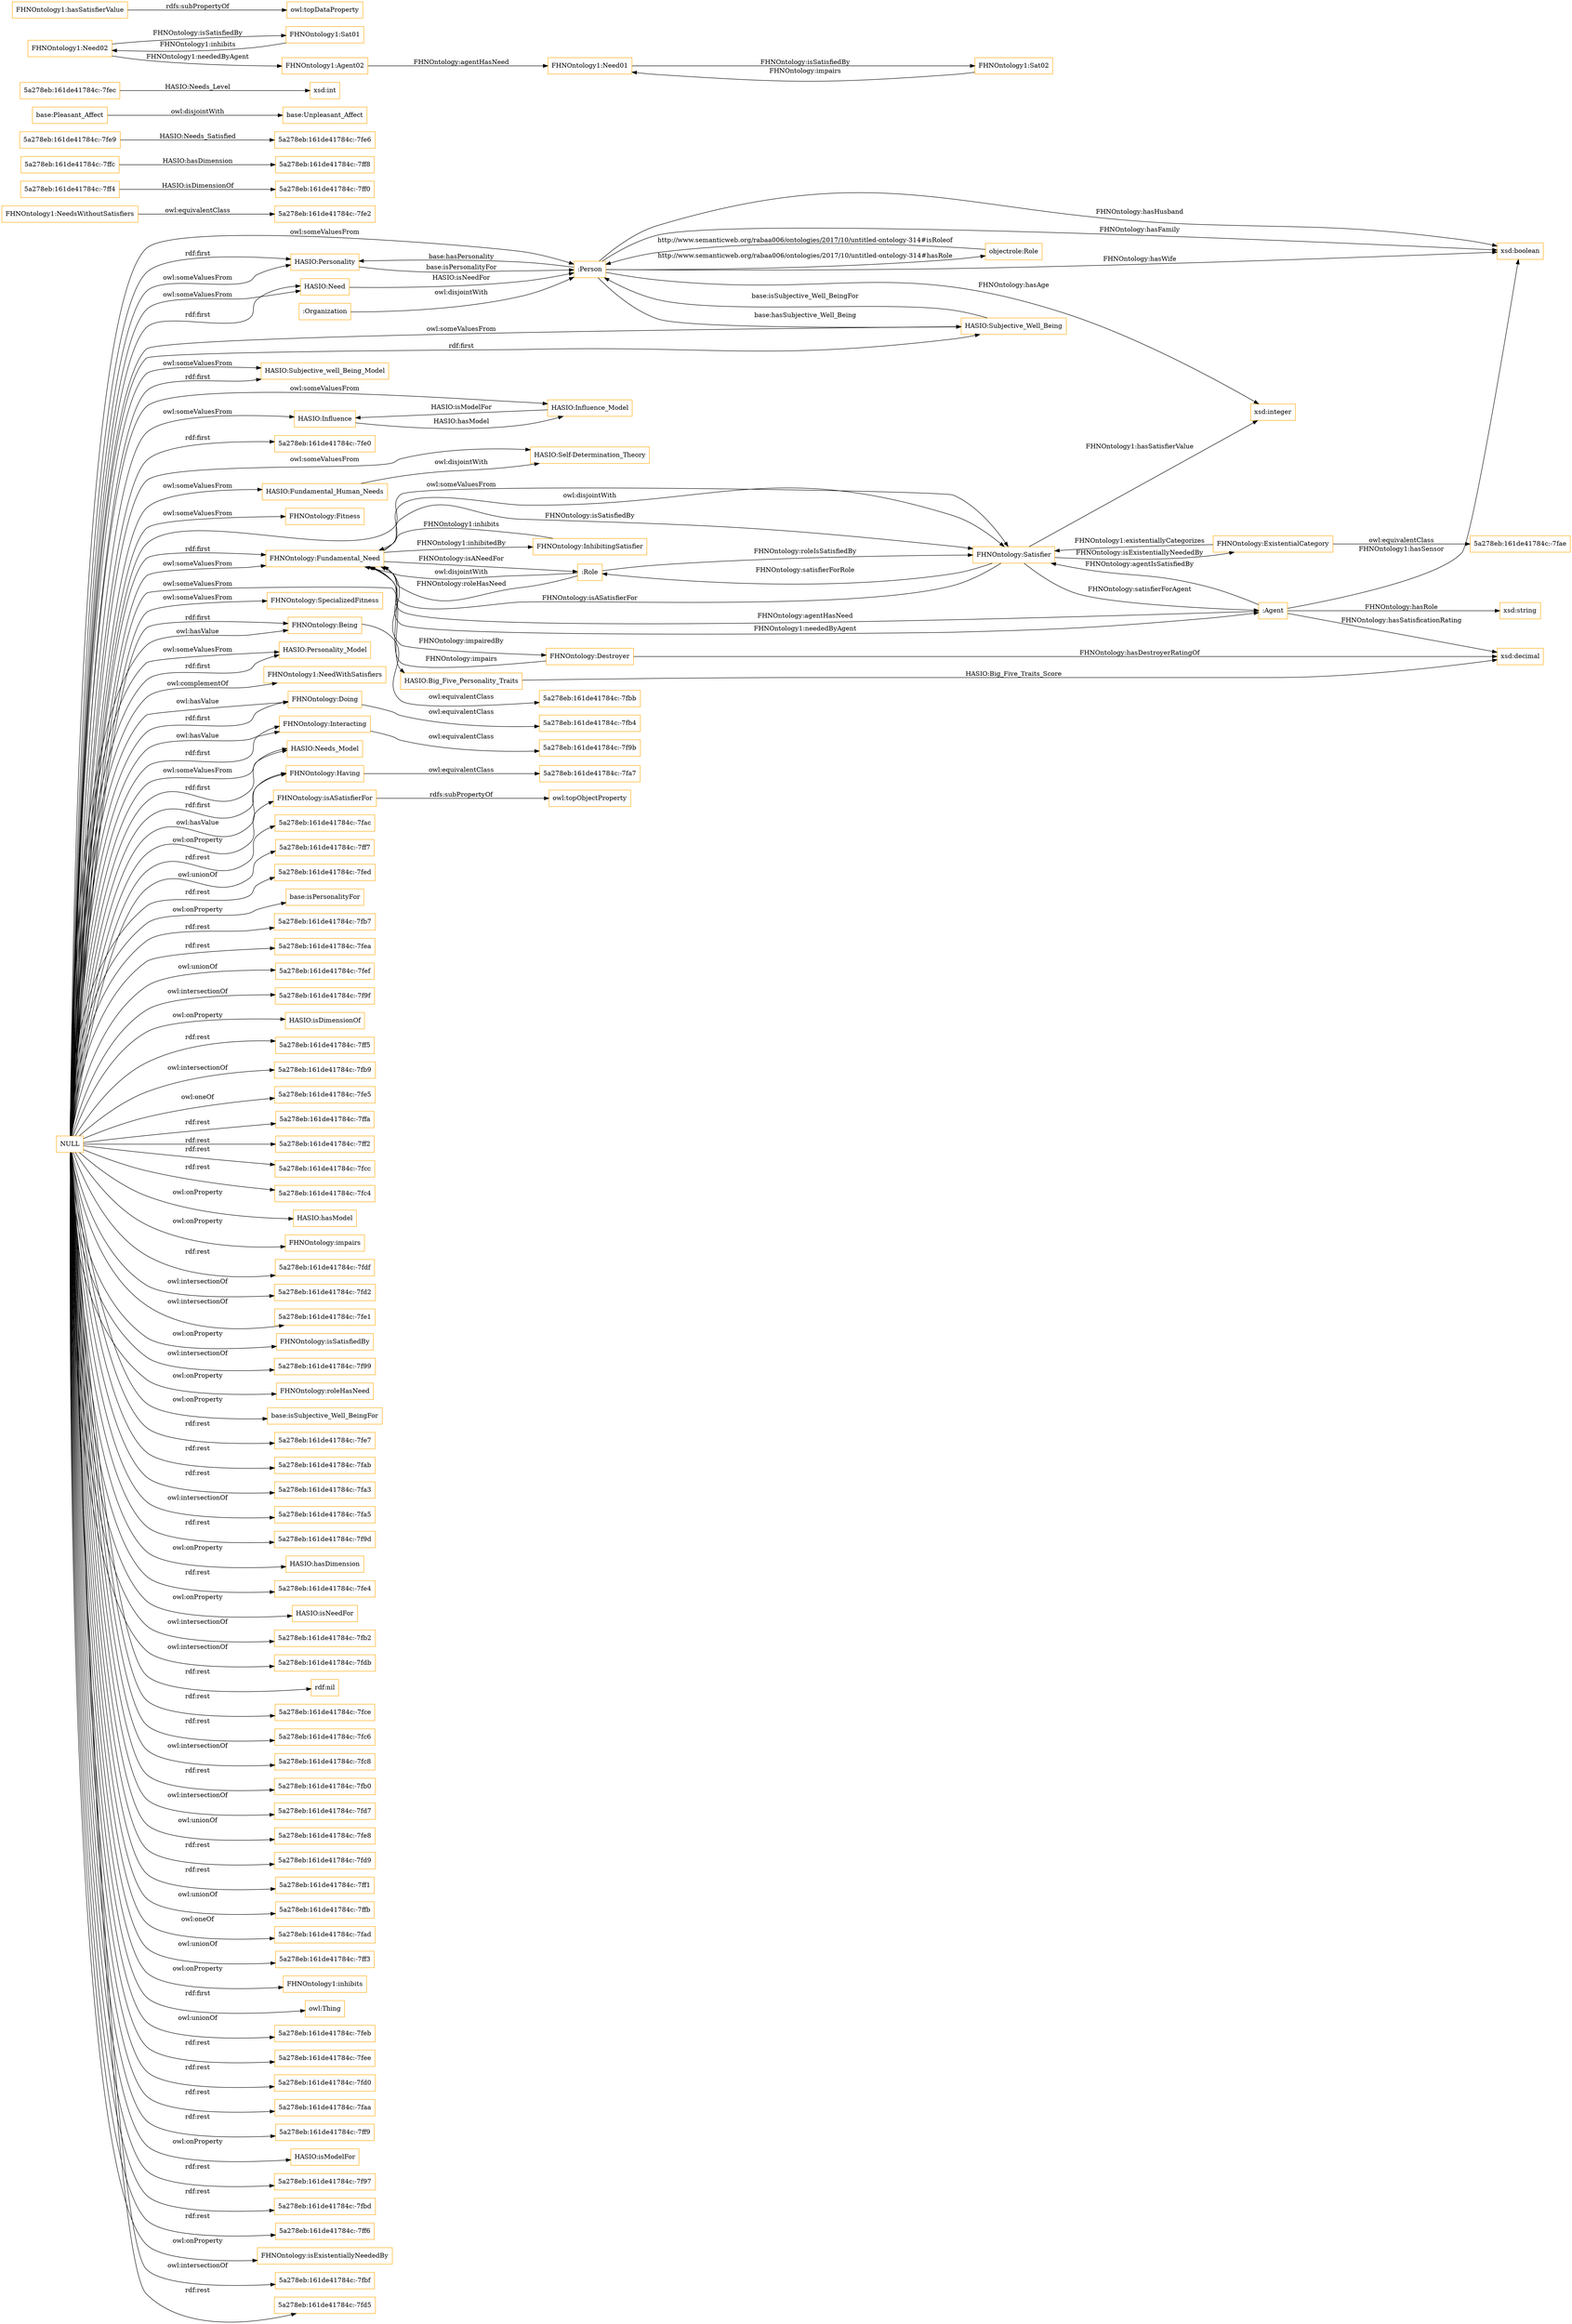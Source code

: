 digraph ar2dtool_diagram { 
rankdir=LR;
size="1501"
node [shape = rectangle, color="orange"]; "HASIO:Personality" "HASIO:Subjective_well_Being_Model" "5a278eb:161de41784c:-7fae" "FHNOntology1:NeedsWithoutSatisfiers" "5a278eb:161de41784c:-7f9b" "5a278eb:161de41784c:-7fe2" "5a278eb:161de41784c:-7ff4" "5a278eb:161de41784c:-7ff8" "FHNOntology:Destroyer" "HASIO:Influence" "5a278eb:161de41784c:-7ffc" "5a278eb:161de41784c:-7fe0" ":Person" "HASIO:Fundamental_Human_Needs" "HASIO:Need" "FHNOntology:Fitness" "HASIO:Subjective_Well_Being" "5a278eb:161de41784c:-7fb4" "HASIO:Self-Determination_Theory" "5a278eb:161de41784c:-7fe9" "FHNOntology:Fundamental_Need" "FHNOntology:SpecializedFitness" "FHNOntology:ExistentialCategory" "base:Unpleasant_Affect" ":Role" "FHNOntology:InhibitingSatisfier" ":Organization" ":Agent" "5a278eb:161de41784c:-7fa7" "FHNOntology:Being" "5a278eb:161de41784c:-7fbb" "FHNOntology:Satisfier" "HASIO:Personality_Model" "FHNOntology1:NeedWithSatisfiers" "base:Pleasant_Affect" "5a278eb:161de41784c:-7ff0" "FHNOntology:Doing" "HASIO:Big_Five_Personality_Traits" "FHNOntology:Interacting" "HASIO:Needs_Model" "FHNOntology:Having" "5a278eb:161de41784c:-7fec" "objectrole:Role" "HASIO:Influence_Model" ; /*classes style*/
	"FHNOntology:Interacting" -> "5a278eb:161de41784c:-7f9b" [ label = "owl:equivalentClass" ];
	"FHNOntology:isASatisfierFor" -> "owl:topObjectProperty" [ label = "rdfs:subPropertyOf" ];
	"FHNOntology1:Need01" -> "FHNOntology1:Sat02" [ label = "FHNOntology:isSatisfiedBy" ];
	"FHNOntology:Fundamental_Need" -> "FHNOntology:Satisfier" [ label = "owl:disjointWith" ];
	"FHNOntology:Being" -> "5a278eb:161de41784c:-7fbb" [ label = "owl:equivalentClass" ];
	"FHNOntology:Doing" -> "5a278eb:161de41784c:-7fb4" [ label = "owl:equivalentClass" ];
	":Role" -> "FHNOntology:Fundamental_Need" [ label = "owl:disjointWith" ];
	"FHNOntology1:Agent02" -> "FHNOntology1:Need01" [ label = "FHNOntology:agentHasNeed" ];
	"FHNOntology1:Sat02" -> "FHNOntology1:Need01" [ label = "FHNOntology:impairs" ];
	"FHNOntology1:NeedsWithoutSatisfiers" -> "5a278eb:161de41784c:-7fe2" [ label = "owl:equivalentClass" ];
	":Organization" -> ":Person" [ label = "owl:disjointWith" ];
	"NULL" -> "5a278eb:161de41784c:-7fac" [ label = "rdf:rest" ];
	"NULL" -> "5a278eb:161de41784c:-7ff7" [ label = "owl:unionOf" ];
	"NULL" -> "HASIO:Personality" [ label = "rdf:first" ];
	"NULL" -> "5a278eb:161de41784c:-7fed" [ label = "rdf:rest" ];
	"NULL" -> "HASIO:Fundamental_Human_Needs" [ label = "owl:someValuesFrom" ];
	"NULL" -> "HASIO:Needs_Model" [ label = "rdf:first" ];
	"NULL" -> "base:isPersonalityFor" [ label = "owl:onProperty" ];
	"NULL" -> "FHNOntology:Fundamental_Need" [ label = "rdf:first" ];
	"NULL" -> "5a278eb:161de41784c:-7fb7" [ label = "rdf:rest" ];
	"NULL" -> "5a278eb:161de41784c:-7fea" [ label = "rdf:rest" ];
	"NULL" -> "FHNOntology:Satisfier" [ label = "owl:someValuesFrom" ];
	"NULL" -> "5a278eb:161de41784c:-7fef" [ label = "owl:unionOf" ];
	"NULL" -> "5a278eb:161de41784c:-7f9f" [ label = "owl:intersectionOf" ];
	"NULL" -> "HASIO:isDimensionOf" [ label = "owl:onProperty" ];
	"NULL" -> "HASIO:Subjective_Well_Being" [ label = "rdf:first" ];
	"NULL" -> "5a278eb:161de41784c:-7ff5" [ label = "rdf:rest" ];
	"NULL" -> "5a278eb:161de41784c:-7fb9" [ label = "owl:intersectionOf" ];
	"NULL" -> "HASIO:Need" [ label = "owl:someValuesFrom" ];
	"NULL" -> "5a278eb:161de41784c:-7fe5" [ label = "owl:oneOf" ];
	"NULL" -> "5a278eb:161de41784c:-7ffa" [ label = "rdf:rest" ];
	"NULL" -> "5a278eb:161de41784c:-7ff2" [ label = "rdf:rest" ];
	"NULL" -> "5a278eb:161de41784c:-7fcc" [ label = "rdf:rest" ];
	"NULL" -> "5a278eb:161de41784c:-7fc4" [ label = "rdf:rest" ];
	"NULL" -> "HASIO:Influence" [ label = "owl:someValuesFrom" ];
	"NULL" -> "HASIO:hasModel" [ label = "owl:onProperty" ];
	"NULL" -> "FHNOntology:impairs" [ label = "owl:onProperty" ];
	"NULL" -> "5a278eb:161de41784c:-7fdf" [ label = "rdf:rest" ];
	"NULL" -> "FHNOntology:Interacting" [ label = "rdf:first" ];
	"NULL" -> "5a278eb:161de41784c:-7fd2" [ label = "owl:intersectionOf" ];
	"NULL" -> "5a278eb:161de41784c:-7fe1" [ label = "owl:intersectionOf" ];
	"NULL" -> "HASIO:Personality" [ label = "owl:someValuesFrom" ];
	"NULL" -> "FHNOntology:isSatisfiedBy" [ label = "owl:onProperty" ];
	"NULL" -> "HASIO:Self-Determination_Theory" [ label = "owl:someValuesFrom" ];
	"NULL" -> "5a278eb:161de41784c:-7f99" [ label = "owl:intersectionOf" ];
	"NULL" -> "FHNOntology:roleHasNeed" [ label = "owl:onProperty" ];
	"NULL" -> "base:isSubjective_Well_BeingFor" [ label = "owl:onProperty" ];
	"NULL" -> "5a278eb:161de41784c:-7fe7" [ label = "rdf:rest" ];
	"NULL" -> "5a278eb:161de41784c:-7fe0" [ label = "rdf:first" ];
	"NULL" -> "5a278eb:161de41784c:-7fab" [ label = "rdf:rest" ];
	"NULL" -> "5a278eb:161de41784c:-7fa3" [ label = "rdf:rest" ];
	"NULL" -> "5a278eb:161de41784c:-7fa5" [ label = "owl:intersectionOf" ];
	"NULL" -> "5a278eb:161de41784c:-7f9d" [ label = "rdf:rest" ];
	"NULL" -> "HASIO:hasDimension" [ label = "owl:onProperty" ];
	"NULL" -> "5a278eb:161de41784c:-7fe4" [ label = "rdf:rest" ];
	"NULL" -> "HASIO:isNeedFor" [ label = "owl:onProperty" ];
	"NULL" -> "FHNOntology:isASatisfierFor" [ label = "owl:onProperty" ];
	"NULL" -> "FHNOntology:SpecializedFitness" [ label = "owl:someValuesFrom" ];
	"NULL" -> "HASIO:Personality_Model" [ label = "rdf:first" ];
	"NULL" -> "HASIO:Personality_Model" [ label = "owl:someValuesFrom" ];
	"NULL" -> "5a278eb:161de41784c:-7fb2" [ label = "owl:intersectionOf" ];
	"NULL" -> "5a278eb:161de41784c:-7fdb" [ label = "owl:intersectionOf" ];
	"NULL" -> "HASIO:Subjective_well_Being_Model" [ label = "rdf:first" ];
	"NULL" -> "FHNOntology:Doing" [ label = "rdf:first" ];
	"NULL" -> "rdf:nil" [ label = "rdf:rest" ];
	"NULL" -> "5a278eb:161de41784c:-7fce" [ label = "rdf:rest" ];
	"NULL" -> "5a278eb:161de41784c:-7fc6" [ label = "rdf:rest" ];
	"NULL" -> "5a278eb:161de41784c:-7fc8" [ label = "owl:intersectionOf" ];
	"NULL" -> "5a278eb:161de41784c:-7fb0" [ label = "rdf:rest" ];
	"NULL" -> "5a278eb:161de41784c:-7fd7" [ label = "owl:intersectionOf" ];
	"NULL" -> "5a278eb:161de41784c:-7fe8" [ label = "owl:unionOf" ];
	"NULL" -> "5a278eb:161de41784c:-7fd9" [ label = "rdf:rest" ];
	"NULL" -> "5a278eb:161de41784c:-7ff1" [ label = "rdf:rest" ];
	"NULL" -> "5a278eb:161de41784c:-7ffb" [ label = "owl:unionOf" ];
	"NULL" -> "FHNOntology:Having" [ label = "owl:hasValue" ];
	"NULL" -> "5a278eb:161de41784c:-7fad" [ label = "owl:oneOf" ];
	"NULL" -> "HASIO:Influence_Model" [ label = "owl:someValuesFrom" ];
	"NULL" -> "5a278eb:161de41784c:-7ff3" [ label = "owl:unionOf" ];
	"NULL" -> "HASIO:Need" [ label = "rdf:first" ];
	"NULL" -> "FHNOntology1:inhibits" [ label = "owl:onProperty" ];
	"NULL" -> "owl:Thing" [ label = "rdf:first" ];
	"NULL" -> "5a278eb:161de41784c:-7feb" [ label = "owl:unionOf" ];
	"NULL" -> "5a278eb:161de41784c:-7fee" [ label = "rdf:rest" ];
	"NULL" -> "FHNOntology:Doing" [ label = "owl:hasValue" ];
	"NULL" -> "5a278eb:161de41784c:-7fd0" [ label = "rdf:rest" ];
	"NULL" -> "5a278eb:161de41784c:-7faa" [ label = "rdf:rest" ];
	"NULL" -> "5a278eb:161de41784c:-7ff9" [ label = "rdf:rest" ];
	"NULL" -> "HASIO:isModelFor" [ label = "owl:onProperty" ];
	"NULL" -> "5a278eb:161de41784c:-7f97" [ label = "rdf:rest" ];
	"NULL" -> "FHNOntology:Having" [ label = "rdf:first" ];
	"NULL" -> "5a278eb:161de41784c:-7fbd" [ label = "rdf:rest" ];
	"NULL" -> "FHNOntology:Being" [ label = "owl:hasValue" ];
	"NULL" -> "FHNOntology1:NeedWithSatisfiers" [ label = "owl:complementOf" ];
	"NULL" -> "FHNOntology:Fitness" [ label = "owl:someValuesFrom" ];
	"NULL" -> "HASIO:Subjective_well_Being_Model" [ label = "owl:someValuesFrom" ];
	"NULL" -> "FHNOntology:Fundamental_Need" [ label = "owl:someValuesFrom" ];
	"NULL" -> "5a278eb:161de41784c:-7ff6" [ label = "rdf:rest" ];
	"NULL" -> "FHNOntology:isExistentiallyNeededBy" [ label = "owl:onProperty" ];
	"NULL" -> ":Person" [ label = "owl:someValuesFrom" ];
	"NULL" -> "FHNOntology:Interacting" [ label = "owl:hasValue" ];
	"NULL" -> "HASIO:Big_Five_Personality_Traits" [ label = "owl:someValuesFrom" ];
	"NULL" -> "5a278eb:161de41784c:-7fbf" [ label = "owl:intersectionOf" ];
	"NULL" -> "HASIO:Needs_Model" [ label = "owl:someValuesFrom" ];
	"NULL" -> "FHNOntology:Being" [ label = "rdf:first" ];
	"NULL" -> "5a278eb:161de41784c:-7fd5" [ label = "rdf:rest" ];
	"NULL" -> "HASIO:Subjective_Well_Being" [ label = "owl:someValuesFrom" ];
	"FHNOntology:ExistentialCategory" -> "5a278eb:161de41784c:-7fae" [ label = "owl:equivalentClass" ];
	"FHNOntology1:Sat01" -> "FHNOntology1:Need02" [ label = "FHNOntology1:inhibits" ];
	"FHNOntology1:hasSatisfierValue" -> "owl:topDataProperty" [ label = "rdfs:subPropertyOf" ];
	"HASIO:Fundamental_Human_Needs" -> "HASIO:Self-Determination_Theory" [ label = "owl:disjointWith" ];
	"FHNOntology:Having" -> "5a278eb:161de41784c:-7fa7" [ label = "owl:equivalentClass" ];
	"base:Pleasant_Affect" -> "base:Unpleasant_Affect" [ label = "owl:disjointWith" ];
	"FHNOntology1:Need02" -> "FHNOntology1:Sat01" [ label = "FHNOntology:isSatisfiedBy" ];
	"FHNOntology1:Need02" -> "FHNOntology1:Agent02" [ label = "FHNOntology1:neededByAgent" ];
	"FHNOntology:Fundamental_Need" -> "FHNOntology:Satisfier" [ label = "FHNOntology:isSatisfiedBy" ];
	":Person" -> "xsd:boolean" [ label = "FHNOntology:hasFamily" ];
	":Person" -> "xsd:integer" [ label = "FHNOntology:hasAge" ];
	":Person" -> "objectrole:Role" [ label = "http://www.semanticweb.org/rabaa006/ontologies/2017/10/untitled-ontology-314#hasRole" ];
	"FHNOntology:Satisfier" -> "FHNOntology:ExistentialCategory" [ label = "FHNOntology:isExistentiallyNeededBy" ];
	":Agent" -> "FHNOntology:Fundamental_Need" [ label = "FHNOntology:agentHasNeed" ];
	"HASIO:Subjective_Well_Being" -> ":Person" [ label = "base:isSubjective_Well_BeingFor" ];
	"FHNOntology:Fundamental_Need" -> ":Agent" [ label = "FHNOntology1:neededByAgent" ];
	"FHNOntology:Satisfier" -> ":Agent" [ label = "FHNOntology:satisfierForAgent" ];
	":Agent" -> "FHNOntology:Satisfier" [ label = "FHNOntology:agentIsSatisfiedBy" ];
	"FHNOntology:Satisfier" -> "xsd:integer" [ label = "FHNOntology1:hasSatisfierValue" ];
	"FHNOntology:Destroyer" -> "xsd:decimal" [ label = "FHNOntology:hasDestroyerRatingOf" ];
	"FHNOntology:InhibitingSatisfier" -> "FHNOntology:Fundamental_Need" [ label = "FHNOntology1:inhibits" ];
	":Agent" -> "xsd:decimal" [ label = "FHNOntology:hasSatisficationRating" ];
	":Person" -> "xsd:boolean" [ label = "FHNOntology:hasWife" ];
	":Person" -> "HASIO:Subjective_Well_Being" [ label = "base:hasSubjective_Well_Being" ];
	":Agent" -> "xsd:boolean" [ label = "FHNOntology1:hasSensor" ];
	"FHNOntology:Fundamental_Need" -> "FHNOntology:Destroyer" [ label = "FHNOntology:impairedBy" ];
	"HASIO:Need" -> ":Person" [ label = "HASIO:isNeedFor" ];
	"HASIO:Big_Five_Personality_Traits" -> "xsd:decimal" [ label = "HASIO:Big_Five_Traits_Score" ];
	":Role" -> "FHNOntology:Satisfier" [ label = "FHNOntology:roleIsSatisfiedBy" ];
	":Person" -> "HASIO:Personality" [ label = "base:hasPersonality" ];
	"objectrole:Role" -> ":Person" [ label = "http://www.semanticweb.org/rabaa006/ontologies/2017/10/untitled-ontology-314#isRoleof" ];
	"5a278eb:161de41784c:-7fe9" -> "5a278eb:161de41784c:-7fe6" [ label = "HASIO:Needs_Satisfied" ];
	"FHNOntology:Satisfier" -> "FHNOntology:Fundamental_Need" [ label = "FHNOntology:isASatisfierFor" ];
	"HASIO:Personality" -> ":Person" [ label = "base:isPersonalityFor" ];
	":Role" -> "FHNOntology:Fundamental_Need" [ label = "FHNOntology:roleHasNeed" ];
	"FHNOntology:Satisfier" -> ":Role" [ label = "FHNOntology:satisfierForRole" ];
	"5a278eb:161de41784c:-7ffc" -> "5a278eb:161de41784c:-7ff8" [ label = "HASIO:hasDimension" ];
	"FHNOntology:Fundamental_Need" -> ":Role" [ label = "FHNOntology:isANeedFor" ];
	"FHNOntology:ExistentialCategory" -> "FHNOntology:Satisfier" [ label = "FHNOntology1:existentiallyCategorizes" ];
	"HASIO:Influence" -> "HASIO:Influence_Model" [ label = "HASIO:hasModel" ];
	":Person" -> "xsd:boolean" [ label = "FHNOntology:hasHusband" ];
	":Agent" -> "xsd:string" [ label = "FHNOntology:hasRole" ];
	"FHNOntology:Fundamental_Need" -> "FHNOntology:InhibitingSatisfier" [ label = "FHNOntology1:inhibitedBy" ];
	"5a278eb:161de41784c:-7ff4" -> "5a278eb:161de41784c:-7ff0" [ label = "HASIO:isDimensionOf" ];
	"HASIO:Influence_Model" -> "HASIO:Influence" [ label = "HASIO:isModelFor" ];
	"FHNOntology:Destroyer" -> "FHNOntology:Fundamental_Need" [ label = "FHNOntology:impairs" ];
	"5a278eb:161de41784c:-7fec" -> "xsd:int" [ label = "HASIO:Needs_Level" ];

}
